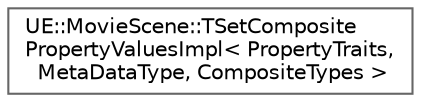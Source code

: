 digraph "Graphical Class Hierarchy"
{
 // INTERACTIVE_SVG=YES
 // LATEX_PDF_SIZE
  bgcolor="transparent";
  edge [fontname=Helvetica,fontsize=10,labelfontname=Helvetica,labelfontsize=10];
  node [fontname=Helvetica,fontsize=10,shape=box,height=0.2,width=0.4];
  rankdir="LR";
  Node0 [id="Node000000",label="UE::MovieScene::TSetComposite\lPropertyValuesImpl\< PropertyTraits,\l MetaDataType, CompositeTypes \>",height=0.2,width=0.4,color="grey40", fillcolor="white", style="filled",URL="$da/d2c/structUE_1_1MovieScene_1_1TSetCompositePropertyValuesImpl.html",tooltip="Task implementation that combines a specific set of input components (templated as CompositeTypes) th..."];
}
